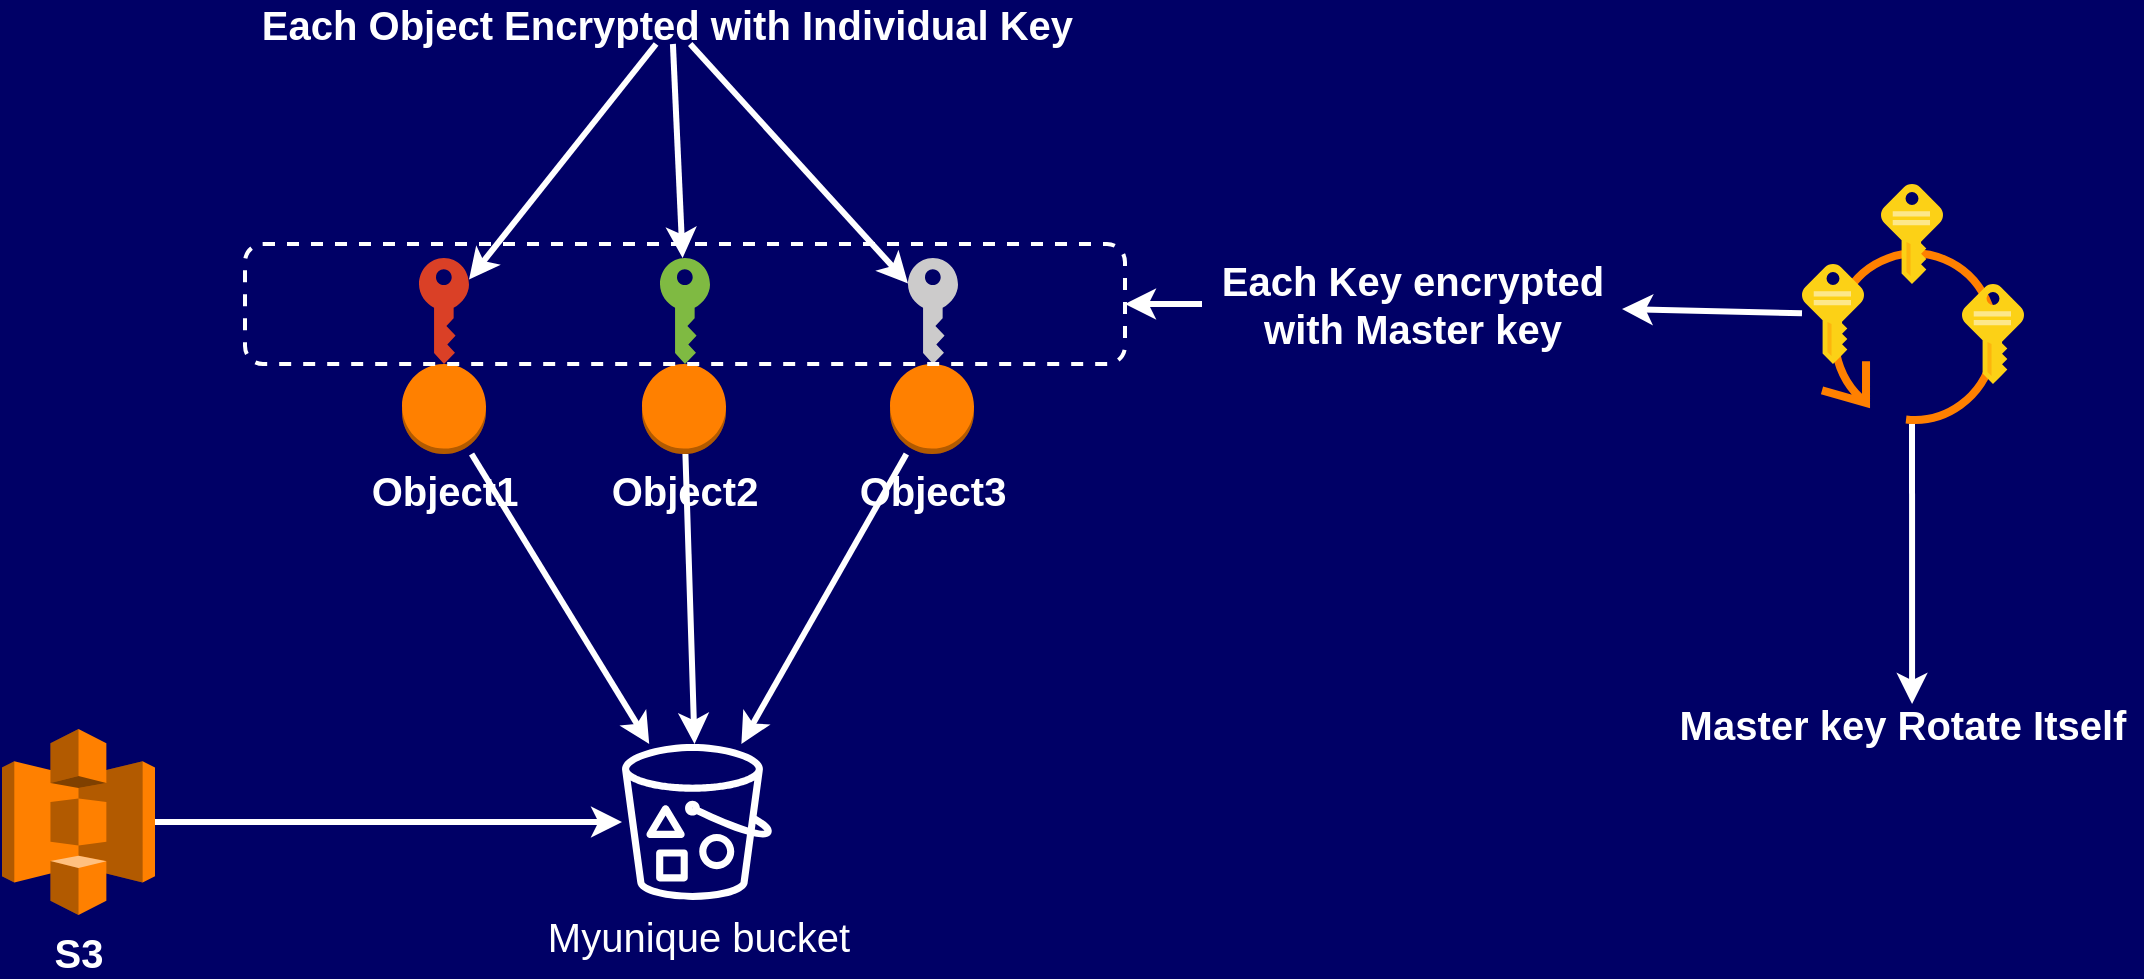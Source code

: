 <mxfile version="13.4.5" type="device"><diagram id="mhWvHxO4WBSlR_UjDogj" name="Page-1"><mxGraphModel dx="838" dy="1307" grid="1" gridSize="10" guides="1" tooltips="1" connect="1" arrows="1" fold="1" page="1" pageScale="1" pageWidth="1169" pageHeight="827" background="#000066" math="0" shadow="0"><root><mxCell id="0"/><mxCell id="1" parent="0"/><mxCell id="PXo8rpNjXqtQlgVnpAhE-3" style="rounded=0;orthogonalLoop=1;jettySize=auto;html=1;strokeWidth=3;strokeColor=#FFFFFF;" edge="1" parent="1" source="PXo8rpNjXqtQlgVnpAhE-1" target="PXo8rpNjXqtQlgVnpAhE-2"><mxGeometry relative="1" as="geometry"/></mxCell><mxCell id="PXo8rpNjXqtQlgVnpAhE-1" value="&lt;b&gt;&lt;font style=&quot;font-size: 20px&quot; color=&quot;#ffffff&quot;&gt;S3&lt;/font&gt;&lt;/b&gt;" style="outlineConnect=0;dashed=0;verticalLabelPosition=bottom;verticalAlign=top;align=center;html=1;shape=mxgraph.aws3.s3;gradientColor=none;fillColor=#FF8000;" vertex="1" parent="1"><mxGeometry x="120" y="222.5" width="76.5" height="93" as="geometry"/></mxCell><mxCell id="PXo8rpNjXqtQlgVnpAhE-2" value="&lt;font style=&quot;font-size: 20px&quot; color=&quot;#ffffff&quot;&gt;Myunique bucket&lt;/font&gt;" style="outlineConnect=0;fontColor=#232F3E;gradientColor=none;strokeColor=none;dashed=0;verticalLabelPosition=bottom;verticalAlign=top;align=center;html=1;fontSize=12;fontStyle=0;aspect=fixed;pointerEvents=1;shape=mxgraph.aws4.bucket_with_objects;fillColor=#FFFFFF;" vertex="1" parent="1"><mxGeometry x="430" y="230" width="75" height="78" as="geometry"/></mxCell><mxCell id="PXo8rpNjXqtQlgVnpAhE-19" style="edgeStyle=none;rounded=0;orthogonalLoop=1;jettySize=auto;html=1;strokeColor=#FFFFFF;strokeWidth=3;" edge="1" parent="1" source="PXo8rpNjXqtQlgVnpAhE-4" target="PXo8rpNjXqtQlgVnpAhE-2"><mxGeometry relative="1" as="geometry"/></mxCell><mxCell id="PXo8rpNjXqtQlgVnpAhE-4" value="&lt;b&gt;&lt;font style=&quot;font-size: 20px&quot; color=&quot;#ffffff&quot;&gt;Object1&lt;/font&gt;&lt;/b&gt;" style="outlineConnect=0;dashed=0;verticalLabelPosition=bottom;verticalAlign=top;align=center;html=1;shape=mxgraph.aws3.object;gradientColor=none;fillColor=#FF8000;" vertex="1" parent="1"><mxGeometry x="320" y="40" width="42" height="45" as="geometry"/></mxCell><mxCell id="PXo8rpNjXqtQlgVnpAhE-20" style="edgeStyle=none;rounded=0;orthogonalLoop=1;jettySize=auto;html=1;strokeColor=#FFFFFF;strokeWidth=3;" edge="1" parent="1" source="PXo8rpNjXqtQlgVnpAhE-5" target="PXo8rpNjXqtQlgVnpAhE-2"><mxGeometry relative="1" as="geometry"/></mxCell><mxCell id="PXo8rpNjXqtQlgVnpAhE-5" value="&lt;b&gt;&lt;font style=&quot;font-size: 20px&quot; color=&quot;#ffffff&quot;&gt;Object2&lt;/font&gt;&lt;/b&gt;" style="outlineConnect=0;dashed=0;verticalLabelPosition=bottom;verticalAlign=top;align=center;html=1;shape=mxgraph.aws3.object;gradientColor=none;fillColor=#FF8000;" vertex="1" parent="1"><mxGeometry x="440" y="40" width="42" height="45" as="geometry"/></mxCell><mxCell id="PXo8rpNjXqtQlgVnpAhE-21" style="edgeStyle=none;rounded=0;orthogonalLoop=1;jettySize=auto;html=1;strokeColor=#FFFFFF;strokeWidth=3;" edge="1" parent="1" source="PXo8rpNjXqtQlgVnpAhE-8" target="PXo8rpNjXqtQlgVnpAhE-2"><mxGeometry relative="1" as="geometry"/></mxCell><mxCell id="PXo8rpNjXqtQlgVnpAhE-8" value="&lt;b&gt;&lt;font style=&quot;font-size: 20px&quot; color=&quot;#ffffff&quot;&gt;Object3&lt;/font&gt;&lt;/b&gt;" style="outlineConnect=0;dashed=0;verticalLabelPosition=bottom;verticalAlign=top;align=center;html=1;shape=mxgraph.aws3.object;gradientColor=none;fillColor=#FF8000;" vertex="1" parent="1"><mxGeometry x="564" y="40" width="42" height="45" as="geometry"/></mxCell><mxCell id="PXo8rpNjXqtQlgVnpAhE-9" value="" style="pointerEvents=1;shadow=0;dashed=0;html=1;strokeColor=none;labelPosition=center;verticalLabelPosition=bottom;verticalAlign=top;outlineConnect=0;align=center;shape=mxgraph.office.security.key_permissions;fillColor=#DA4026;" vertex="1" parent="1"><mxGeometry x="328.5" y="-13" width="25" height="53" as="geometry"/></mxCell><mxCell id="PXo8rpNjXqtQlgVnpAhE-10" value="" style="pointerEvents=1;shadow=0;dashed=0;html=1;strokeColor=none;labelPosition=center;verticalLabelPosition=bottom;verticalAlign=top;outlineConnect=0;align=center;shape=mxgraph.office.security.key_permissions;fillColor=#7FBA42;" vertex="1" parent="1"><mxGeometry x="449" y="-13" width="25" height="53" as="geometry"/></mxCell><mxCell id="PXo8rpNjXqtQlgVnpAhE-11" value="" style="pointerEvents=1;shadow=0;dashed=0;html=1;strokeColor=none;labelPosition=center;verticalLabelPosition=bottom;verticalAlign=top;outlineConnect=0;align=center;shape=mxgraph.office.security.key_permissions;fillColor=#CCCBCB;" vertex="1" parent="1"><mxGeometry x="573" y="-13" width="25" height="53" as="geometry"/></mxCell><mxCell id="PXo8rpNjXqtQlgVnpAhE-16" style="edgeStyle=none;rounded=0;orthogonalLoop=1;jettySize=auto;html=1;strokeColor=#FFFFFF;strokeWidth=3;" edge="1" parent="1" source="PXo8rpNjXqtQlgVnpAhE-12" target="PXo8rpNjXqtQlgVnpAhE-10"><mxGeometry relative="1" as="geometry"/></mxCell><mxCell id="PXo8rpNjXqtQlgVnpAhE-17" style="edgeStyle=none;rounded=0;orthogonalLoop=1;jettySize=auto;html=1;strokeColor=#FFFFFF;strokeWidth=3;" edge="1" parent="1" source="PXo8rpNjXqtQlgVnpAhE-12" target="PXo8rpNjXqtQlgVnpAhE-11"><mxGeometry relative="1" as="geometry"/></mxCell><mxCell id="PXo8rpNjXqtQlgVnpAhE-18" style="edgeStyle=none;rounded=0;orthogonalLoop=1;jettySize=auto;html=1;strokeColor=#FFFFFF;strokeWidth=3;" edge="1" parent="1" source="PXo8rpNjXqtQlgVnpAhE-12" target="PXo8rpNjXqtQlgVnpAhE-9"><mxGeometry relative="1" as="geometry"/></mxCell><mxCell id="PXo8rpNjXqtQlgVnpAhE-12" value="&lt;font color=&quot;#ffffff&quot;&gt;&lt;span style=&quot;font-size: 20px&quot;&gt;&lt;b&gt;Each Object Encrypted with Individual Key&amp;nbsp;&lt;/b&gt;&lt;/span&gt;&lt;/font&gt;" style="text;html=1;resizable=0;autosize=1;align=center;verticalAlign=middle;points=[];fillColor=none;strokeColor=none;rounded=0;" vertex="1" parent="1"><mxGeometry x="240" y="-140" width="430" height="20" as="geometry"/></mxCell><mxCell id="PXo8rpNjXqtQlgVnpAhE-24" value="" style="rounded=1;whiteSpace=wrap;html=1;fillColor=none;dashed=1;strokeWidth=2;strokeColor=#FFFFFF;" vertex="1" parent="1"><mxGeometry x="241.5" y="-20" width="440" height="60" as="geometry"/></mxCell><mxCell id="PXo8rpNjXqtQlgVnpAhE-33" style="edgeStyle=none;rounded=0;orthogonalLoop=1;jettySize=auto;html=1;strokeColor=#FFFFFF;strokeWidth=3;" edge="1" parent="1" source="PXo8rpNjXqtQlgVnpAhE-25" target="PXo8rpNjXqtQlgVnpAhE-24"><mxGeometry relative="1" as="geometry"/></mxCell><UserObject label="&lt;font color=&quot;#ffffff&quot;&gt;&lt;span style=&quot;font-size: 20px&quot;&gt;&lt;b&gt;Each Key encrypted &lt;br&gt;with Master key&lt;/b&gt;&lt;/span&gt;&lt;/font&gt;" tooltip="yyy" id="PXo8rpNjXqtQlgVnpAhE-25"><mxCell style="text;html=1;resizable=0;autosize=1;align=center;verticalAlign=middle;points=[];fillColor=none;strokeColor=none;rounded=0;dashed=1;" vertex="1" parent="1"><mxGeometry x="720" y="-10" width="210" height="40" as="geometry"/></mxCell></UserObject><mxCell id="PXo8rpNjXqtQlgVnpAhE-32" style="edgeStyle=none;rounded=0;orthogonalLoop=1;jettySize=auto;html=1;entryX=0.521;entryY=0;entryDx=0;entryDy=0;entryPerimeter=0;strokeColor=#FFFFFF;strokeWidth=3;" edge="1" parent="1" source="PXo8rpNjXqtQlgVnpAhE-26" target="PXo8rpNjXqtQlgVnpAhE-31"><mxGeometry relative="1" as="geometry"/></mxCell><mxCell id="PXo8rpNjXqtQlgVnpAhE-26" value="" style="shape=mxgraph.bpmn.loop;html=1;outlineConnect=0;strokeWidth=4;fillColor=none;strokeColor=#FF8000;" vertex="1" parent="1"><mxGeometry x="1030" y="-20" width="90" height="90" as="geometry"/></mxCell><mxCell id="PXo8rpNjXqtQlgVnpAhE-27" value="" style="aspect=fixed;html=1;points=[];align=center;image;fontSize=12;image=img/lib/mscae/Key.svg;strokeColor=#FF8000;strokeWidth=4;fillColor=none;" vertex="1" parent="1"><mxGeometry x="1059.5" y="-50" width="31" height="50" as="geometry"/></mxCell><mxCell id="PXo8rpNjXqtQlgVnpAhE-29" value="" style="aspect=fixed;html=1;points=[];align=center;image;fontSize=12;image=img/lib/mscae/Key.svg;strokeColor=#FF8000;strokeWidth=4;fillColor=none;" vertex="1" parent="1"><mxGeometry x="1100" width="31" height="50" as="geometry"/></mxCell><mxCell id="PXo8rpNjXqtQlgVnpAhE-34" style="edgeStyle=none;rounded=0;orthogonalLoop=1;jettySize=auto;html=1;strokeColor=#FFFFFF;strokeWidth=3;" edge="1" parent="1" source="PXo8rpNjXqtQlgVnpAhE-30" target="PXo8rpNjXqtQlgVnpAhE-25"><mxGeometry relative="1" as="geometry"/></mxCell><mxCell id="PXo8rpNjXqtQlgVnpAhE-30" value="" style="aspect=fixed;html=1;points=[];align=center;image;fontSize=12;image=img/lib/mscae/Key.svg;strokeColor=#FF8000;strokeWidth=4;fillColor=none;" vertex="1" parent="1"><mxGeometry x="1020" y="-10" width="31" height="50" as="geometry"/></mxCell><mxCell id="PXo8rpNjXqtQlgVnpAhE-31" value="&lt;font color=&quot;#ffffff&quot;&gt;&lt;span style=&quot;font-size: 20px&quot;&gt;&lt;b&gt;Master key Rotate Itself&lt;/b&gt;&lt;/span&gt;&lt;/font&gt;" style="text;html=1;resizable=0;autosize=1;align=center;verticalAlign=middle;points=[];fillColor=none;strokeColor=none;rounded=0;dashed=1;" vertex="1" parent="1"><mxGeometry x="950" y="210" width="240" height="20" as="geometry"/></mxCell></root></mxGraphModel></diagram></mxfile>